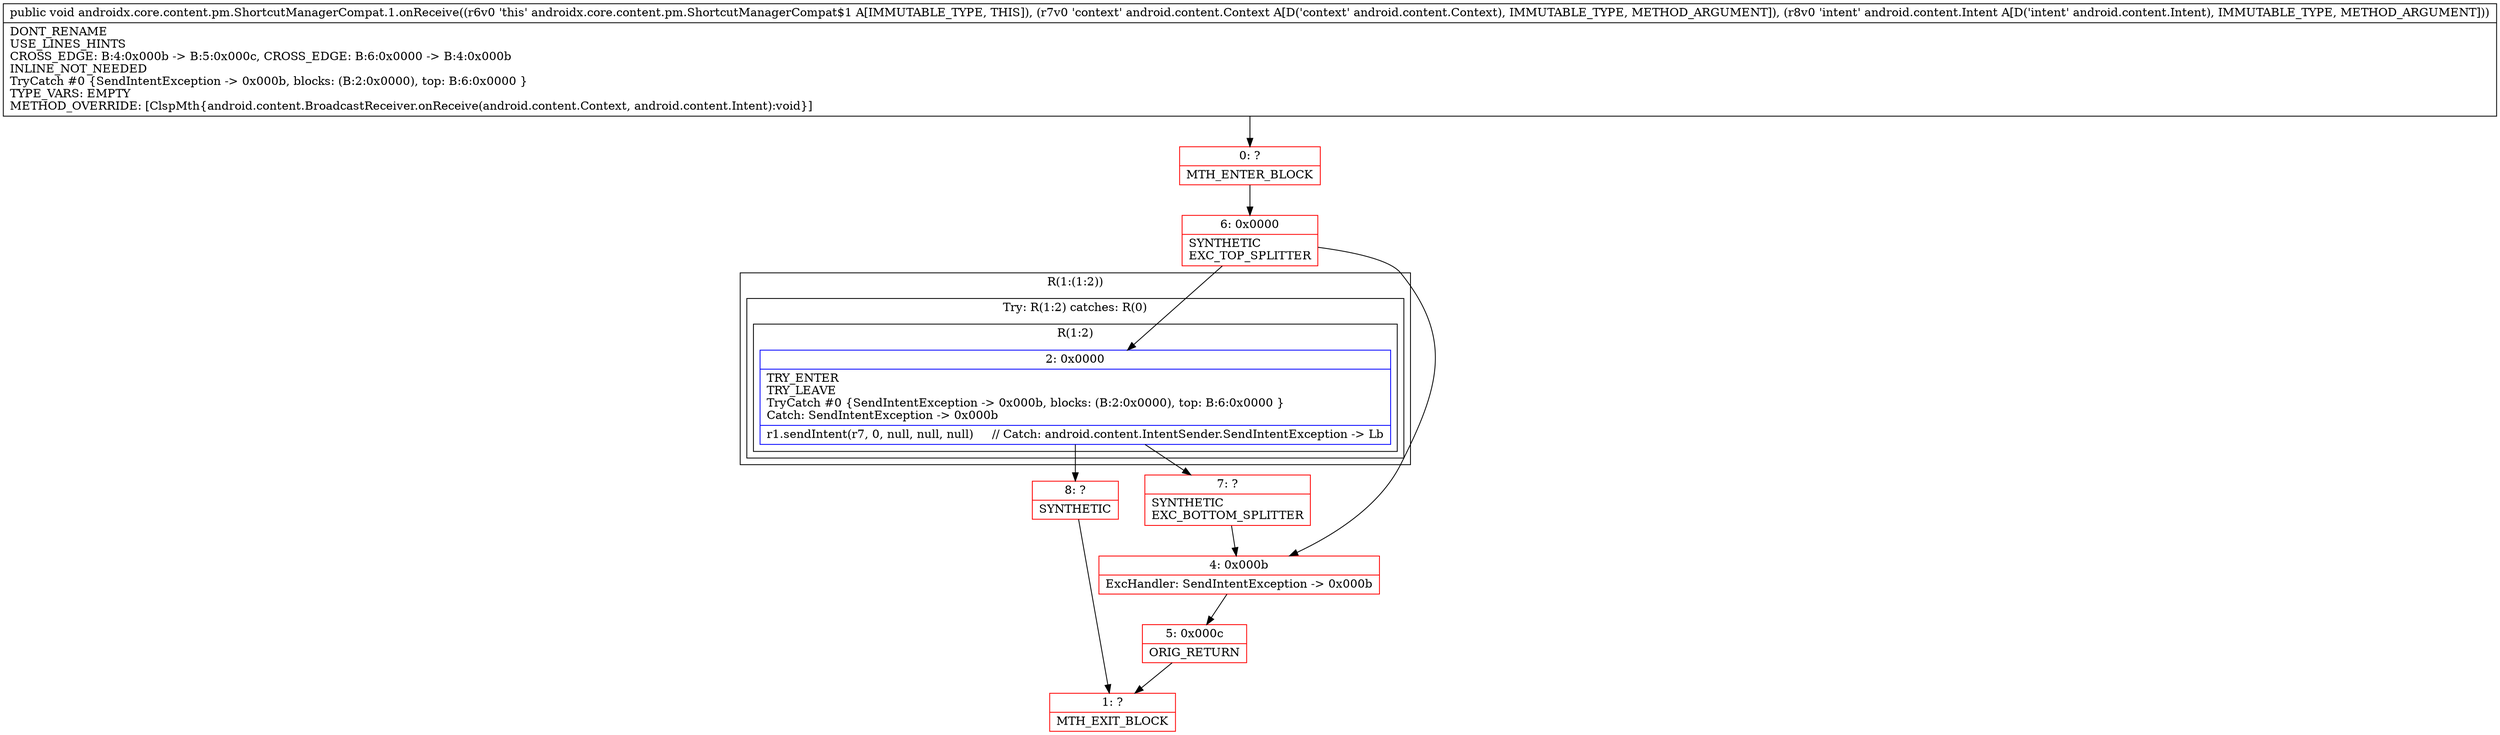 digraph "CFG forandroidx.core.content.pm.ShortcutManagerCompat.1.onReceive(Landroid\/content\/Context;Landroid\/content\/Intent;)V" {
subgraph cluster_Region_705947460 {
label = "R(1:(1:2))";
node [shape=record,color=blue];
subgraph cluster_TryCatchRegion_1003072072 {
label = "Try: R(1:2) catches: R(0)";
node [shape=record,color=blue];
subgraph cluster_Region_1907753997 {
label = "R(1:2)";
node [shape=record,color=blue];
Node_2 [shape=record,label="{2\:\ 0x0000|TRY_ENTER\lTRY_LEAVE\lTryCatch #0 \{SendIntentException \-\> 0x000b, blocks: (B:2:0x0000), top: B:6:0x0000 \}\lCatch: SendIntentException \-\> 0x000b\l|r1.sendIntent(r7, 0, null, null, null)     \/\/ Catch: android.content.IntentSender.SendIntentException \-\> Lb\l}"];
}
subgraph cluster_Region_1331933482 {
label = "R(0) | ExcHandler: SendIntentException \-\> 0x000b\l";
node [shape=record,color=blue];
}
}
}
subgraph cluster_Region_1331933482 {
label = "R(0) | ExcHandler: SendIntentException \-\> 0x000b\l";
node [shape=record,color=blue];
}
Node_0 [shape=record,color=red,label="{0\:\ ?|MTH_ENTER_BLOCK\l}"];
Node_6 [shape=record,color=red,label="{6\:\ 0x0000|SYNTHETIC\lEXC_TOP_SPLITTER\l}"];
Node_7 [shape=record,color=red,label="{7\:\ ?|SYNTHETIC\lEXC_BOTTOM_SPLITTER\l}"];
Node_8 [shape=record,color=red,label="{8\:\ ?|SYNTHETIC\l}"];
Node_1 [shape=record,color=red,label="{1\:\ ?|MTH_EXIT_BLOCK\l}"];
Node_4 [shape=record,color=red,label="{4\:\ 0x000b|ExcHandler: SendIntentException \-\> 0x000b\l}"];
Node_5 [shape=record,color=red,label="{5\:\ 0x000c|ORIG_RETURN\l}"];
MethodNode[shape=record,label="{public void androidx.core.content.pm.ShortcutManagerCompat.1.onReceive((r6v0 'this' androidx.core.content.pm.ShortcutManagerCompat$1 A[IMMUTABLE_TYPE, THIS]), (r7v0 'context' android.content.Context A[D('context' android.content.Context), IMMUTABLE_TYPE, METHOD_ARGUMENT]), (r8v0 'intent' android.content.Intent A[D('intent' android.content.Intent), IMMUTABLE_TYPE, METHOD_ARGUMENT]))  | DONT_RENAME\lUSE_LINES_HINTS\lCROSS_EDGE: B:4:0x000b \-\> B:5:0x000c, CROSS_EDGE: B:6:0x0000 \-\> B:4:0x000b\lINLINE_NOT_NEEDED\lTryCatch #0 \{SendIntentException \-\> 0x000b, blocks: (B:2:0x0000), top: B:6:0x0000 \}\lTYPE_VARS: EMPTY\lMETHOD_OVERRIDE: [ClspMth\{android.content.BroadcastReceiver.onReceive(android.content.Context, android.content.Intent):void\}]\l}"];
MethodNode -> Node_0;Node_2 -> Node_7;
Node_2 -> Node_8;
Node_0 -> Node_6;
Node_6 -> Node_2;
Node_6 -> Node_4;
Node_7 -> Node_4;
Node_8 -> Node_1;
Node_4 -> Node_5;
Node_5 -> Node_1;
}

